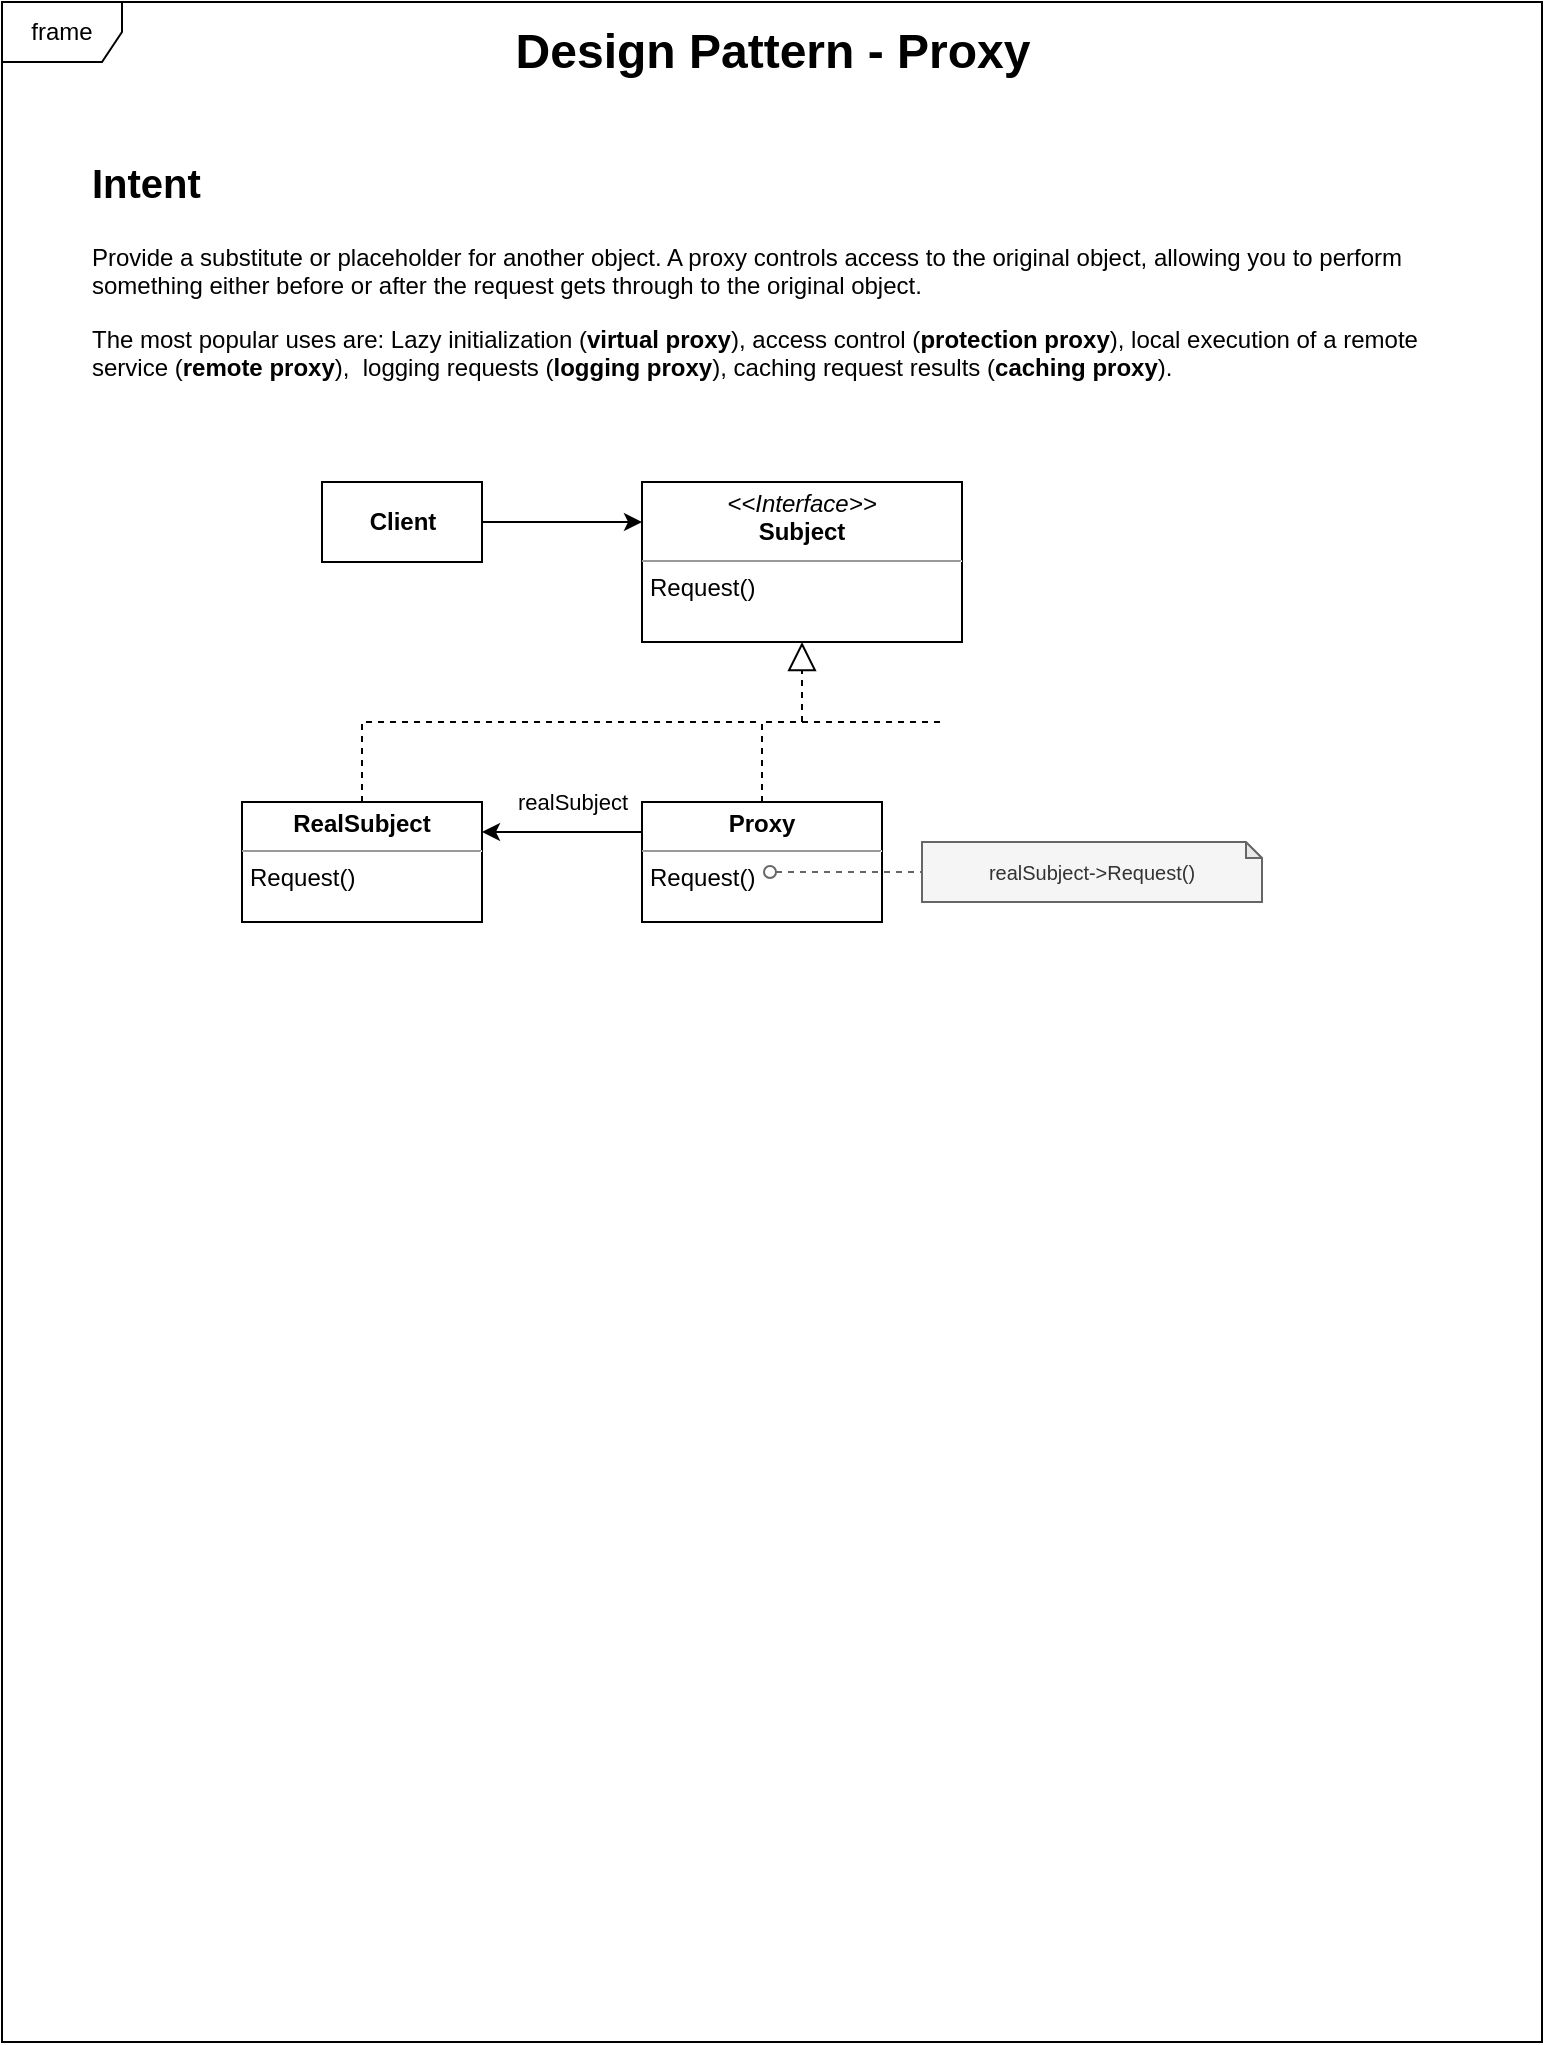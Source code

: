 <mxfile version="20.2.3" type="device"><diagram name="Page-1" id="c4acf3e9-155e-7222-9cf6-157b1a14988f"><mxGraphModel dx="1420" dy="862" grid="1" gridSize="10" guides="1" tooltips="1" connect="1" arrows="1" fold="1" page="1" pageScale="1" pageWidth="850" pageHeight="1100" background="none" math="0" shadow="0"><root><mxCell id="0"/><mxCell id="1" parent="0"/><mxCell id="54q5Dsa22Lvp47Bx_o20-18" value="frame" style="shape=umlFrame;whiteSpace=wrap;html=1;" parent="1" vertex="1"><mxGeometry x="40" y="40" width="770" height="1020" as="geometry"/></mxCell><mxCell id="SNXLgNl5wJkpsjLgbIaf-1" value="&lt;b style=&quot;&quot;&gt;&lt;font style=&quot;font-size: 24px;&quot;&gt;Design Pattern - Proxy&lt;/font&gt;&lt;/b&gt;" style="text;html=1;align=center;verticalAlign=middle;resizable=0;points=[];autosize=1;strokeColor=none;fillColor=none;fontSize=16;" parent="1" vertex="1"><mxGeometry x="285" y="45" width="280" height="40" as="geometry"/></mxCell><mxCell id="KmE9x78havIfTtKwWrY--2" value="&lt;h1&gt;&lt;font style=&quot;font-size: 20px;&quot;&gt;Intent&lt;/font&gt;&lt;/h1&gt;&lt;p&gt;Provide a substitute or placeholder for another object. A proxy controls access to the original object, allowing you to perform something either before or after the request gets through to the original object.&lt;/p&gt;&lt;p&gt;The most popular uses are: Lazy initialization (&lt;b&gt;virtual proxy&lt;/b&gt;), access control (&lt;b&gt;protection proxy&lt;/b&gt;), local execution of a remote service (&lt;b&gt;remote proxy&lt;/b&gt;),&amp;nbsp; logging requests (&lt;b&gt;logging proxy&lt;/b&gt;), caching request results (&lt;b&gt;caching proxy&lt;/b&gt;).&lt;/p&gt;&lt;p&gt;&lt;br&gt;&lt;/p&gt;" style="text;html=1;strokeColor=none;fillColor=none;spacing=5;spacingTop=-20;whiteSpace=wrap;overflow=hidden;rounded=0;" parent="1" vertex="1"><mxGeometry x="80" y="110" width="690" height="120" as="geometry"/></mxCell><mxCell id="54q5Dsa22Lvp47Bx_o20-5" value="&lt;p style=&quot;margin:0px;margin-top:4px;text-align:center;&quot;&gt;&lt;i&gt;&amp;lt;&amp;lt;Interface&amp;gt;&amp;gt;&lt;/i&gt;&lt;br&gt;&lt;b&gt;Subject&lt;/b&gt;&lt;/p&gt;&lt;hr size=&quot;1&quot;&gt;&lt;p style=&quot;margin:0px;margin-left:4px;&quot;&gt;&lt;/p&gt;&lt;p style=&quot;margin:0px;margin-left:4px;&quot;&gt;Request()&lt;/p&gt;" style="verticalAlign=top;align=left;overflow=fill;fontSize=12;fontFamily=Helvetica;html=1;" parent="1" vertex="1"><mxGeometry x="360" y="280" width="160" height="80" as="geometry"/></mxCell><mxCell id="54q5Dsa22Lvp47Bx_o20-6" value="&lt;p style=&quot;margin:0px;margin-top:4px;text-align:center;&quot;&gt;&lt;b&gt;RealSubject&lt;/b&gt;&lt;/p&gt;&lt;hr size=&quot;1&quot;&gt;&lt;p style=&quot;margin:0px;margin-left:4px;&quot;&gt;&lt;span style=&quot;background-color: initial;&quot;&gt;Request()&lt;/span&gt;&lt;/p&gt;" style="verticalAlign=top;align=left;overflow=fill;fontSize=12;fontFamily=Helvetica;html=1;" parent="1" vertex="1"><mxGeometry x="160" y="440" width="120" height="60" as="geometry"/></mxCell><mxCell id="54q5Dsa22Lvp47Bx_o20-8" style="edgeStyle=orthogonalEdgeStyle;rounded=0;orthogonalLoop=1;jettySize=auto;html=1;exitX=0;exitY=0.25;exitDx=0;exitDy=0;entryX=1;entryY=0.25;entryDx=0;entryDy=0;" parent="1" source="54q5Dsa22Lvp47Bx_o20-7" target="54q5Dsa22Lvp47Bx_o20-6" edge="1"><mxGeometry relative="1" as="geometry"/></mxCell><mxCell id="54q5Dsa22Lvp47Bx_o20-9" value="realSubject" style="edgeLabel;html=1;align=center;verticalAlign=middle;resizable=0;points=[];" parent="54q5Dsa22Lvp47Bx_o20-8" vertex="1" connectable="0"><mxGeometry x="-0.251" y="1" relative="1" as="geometry"><mxPoint x="-5" y="-16" as="offset"/></mxGeometry></mxCell><mxCell id="54q5Dsa22Lvp47Bx_o20-7" value="&lt;p style=&quot;margin:0px;margin-top:4px;text-align:center;&quot;&gt;&lt;b&gt;Proxy&lt;/b&gt;&lt;/p&gt;&lt;hr size=&quot;1&quot;&gt;&lt;p style=&quot;margin:0px;margin-left:4px;&quot;&gt;&lt;span style=&quot;background-color: initial;&quot;&gt;Request()&lt;/span&gt;&lt;/p&gt;" style="verticalAlign=top;align=left;overflow=fill;fontSize=12;fontFamily=Helvetica;html=1;" parent="1" vertex="1"><mxGeometry x="360" y="440" width="120" height="60" as="geometry"/></mxCell><mxCell id="54q5Dsa22Lvp47Bx_o20-10" style="rounded=0;orthogonalLoop=1;jettySize=auto;html=1;fontSize=10;endArrow=none;endFill=0;dashed=1;fillColor=#f5f5f5;strokeColor=#666666;sketch=0;shadow=0;startArrow=oval;startFill=0;entryX=0;entryY=0.5;entryDx=0;entryDy=0;entryPerimeter=0;" parent="1" target="54q5Dsa22Lvp47Bx_o20-11" edge="1"><mxGeometry relative="1" as="geometry"><mxPoint x="424" y="475" as="sourcePoint"/><mxPoint x="544" y="477" as="targetPoint"/></mxGeometry></mxCell><mxCell id="54q5Dsa22Lvp47Bx_o20-11" value="realSubject-&amp;gt;Request()" style="shape=note;whiteSpace=wrap;html=1;backgroundOutline=1;darkOpacity=0.05;size=8;fontSize=10;fillColor=#f5f5f5;fontColor=#333333;strokeColor=#666666;" parent="1" vertex="1"><mxGeometry x="500" y="460" width="170" height="30" as="geometry"/></mxCell><mxCell id="54q5Dsa22Lvp47Bx_o20-12" value="" style="endArrow=block;dashed=1;endFill=0;endSize=12;html=1;rounded=0;entryX=0.5;entryY=1;entryDx=0;entryDy=0;exitX=0.5;exitY=0;exitDx=0;exitDy=0;" parent="1" source="54q5Dsa22Lvp47Bx_o20-7" target="54q5Dsa22Lvp47Bx_o20-5" edge="1"><mxGeometry width="160" relative="1" as="geometry"><mxPoint x="430" y="420" as="sourcePoint"/><mxPoint x="450" y="380" as="targetPoint"/><Array as="points"><mxPoint x="420" y="400"/><mxPoint x="440" y="400"/></Array></mxGeometry></mxCell><mxCell id="54q5Dsa22Lvp47Bx_o20-13" value="" style="endArrow=none;dashed=1;endFill=0;endSize=12;html=1;rounded=0;exitX=0.5;exitY=0;exitDx=0;exitDy=0;" parent="1" source="54q5Dsa22Lvp47Bx_o20-6" edge="1"><mxGeometry width="160" relative="1" as="geometry"><mxPoint x="430" y="450" as="sourcePoint"/><mxPoint x="420" y="400" as="targetPoint"/><Array as="points"><mxPoint x="220" y="400"/></Array></mxGeometry></mxCell><mxCell id="54q5Dsa22Lvp47Bx_o20-14" value="" style="endArrow=none;dashed=1;endFill=0;endSize=12;html=1;rounded=0;" parent="1" edge="1"><mxGeometry width="160" relative="1" as="geometry"><mxPoint x="440" y="400" as="sourcePoint"/><mxPoint x="510" y="400" as="targetPoint"/><Array as="points"><mxPoint x="440" y="400"/></Array></mxGeometry></mxCell><mxCell id="54q5Dsa22Lvp47Bx_o20-17" style="edgeStyle=orthogonalEdgeStyle;rounded=0;orthogonalLoop=1;jettySize=auto;html=1;exitX=1;exitY=0.5;exitDx=0;exitDy=0;entryX=0;entryY=0.25;entryDx=0;entryDy=0;endArrow=classic;endFill=1;" parent="1" source="54q5Dsa22Lvp47Bx_o20-15" target="54q5Dsa22Lvp47Bx_o20-5" edge="1"><mxGeometry relative="1" as="geometry"/></mxCell><mxCell id="54q5Dsa22Lvp47Bx_o20-15" value="&lt;b&gt;Client&lt;/b&gt;" style="html=1;" parent="1" vertex="1"><mxGeometry x="200" y="280" width="80" height="40" as="geometry"/></mxCell></root></mxGraphModel></diagram></mxfile>